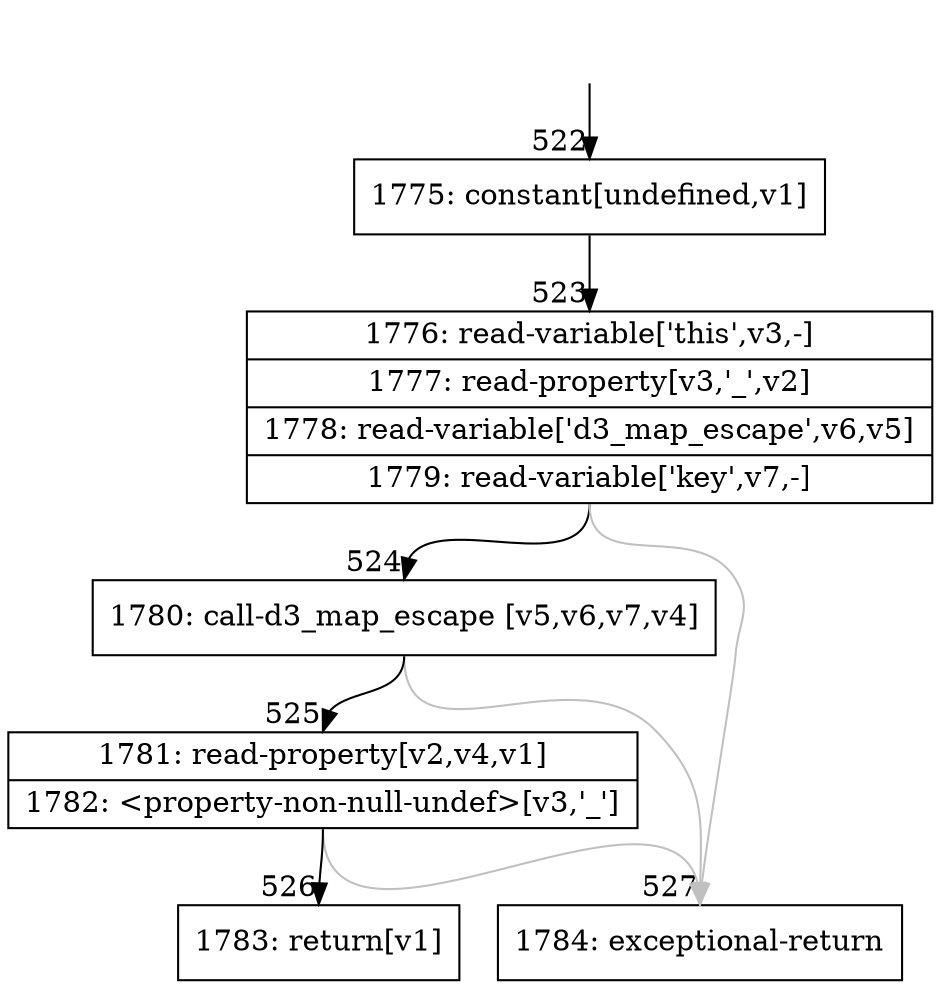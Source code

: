 digraph {
rankdir="TD"
BB_entry44[shape=none,label=""];
BB_entry44 -> BB522 [tailport=s, headport=n, headlabel="    522"]
BB522 [shape=record label="{1775: constant[undefined,v1]}" ] 
BB522 -> BB523 [tailport=s, headport=n, headlabel="      523"]
BB523 [shape=record label="{1776: read-variable['this',v3,-]|1777: read-property[v3,'_',v2]|1778: read-variable['d3_map_escape',v6,v5]|1779: read-variable['key',v7,-]}" ] 
BB523 -> BB524 [tailport=s, headport=n, headlabel="      524"]
BB523 -> BB527 [tailport=s, headport=n, color=gray, headlabel="      527"]
BB524 [shape=record label="{1780: call-d3_map_escape [v5,v6,v7,v4]}" ] 
BB524 -> BB525 [tailport=s, headport=n, headlabel="      525"]
BB524 -> BB527 [tailport=s, headport=n, color=gray]
BB525 [shape=record label="{1781: read-property[v2,v4,v1]|1782: \<property-non-null-undef\>[v3,'_']}" ] 
BB525 -> BB526 [tailport=s, headport=n, headlabel="      526"]
BB525 -> BB527 [tailport=s, headport=n, color=gray]
BB526 [shape=record label="{1783: return[v1]}" ] 
BB527 [shape=record label="{1784: exceptional-return}" ] 
//#$~ 318
}
